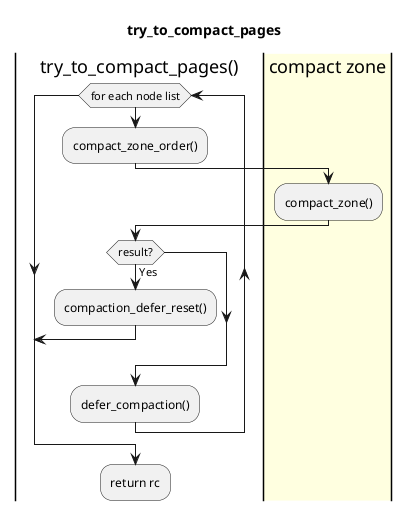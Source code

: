 @startuml
title try_to_compact_pages

|try_to_compact_pages()|
while (for each node list)
    :compact_zone_order();
    |#LightYellow|compact zone|
    :compact_zone();
    |try_to_compact_pages()|
    if (result?) then (Yes)
        :compaction_defer_reset();
        break
    endif
    :defer_compaction();
endwhile

:return rc;

@enduml